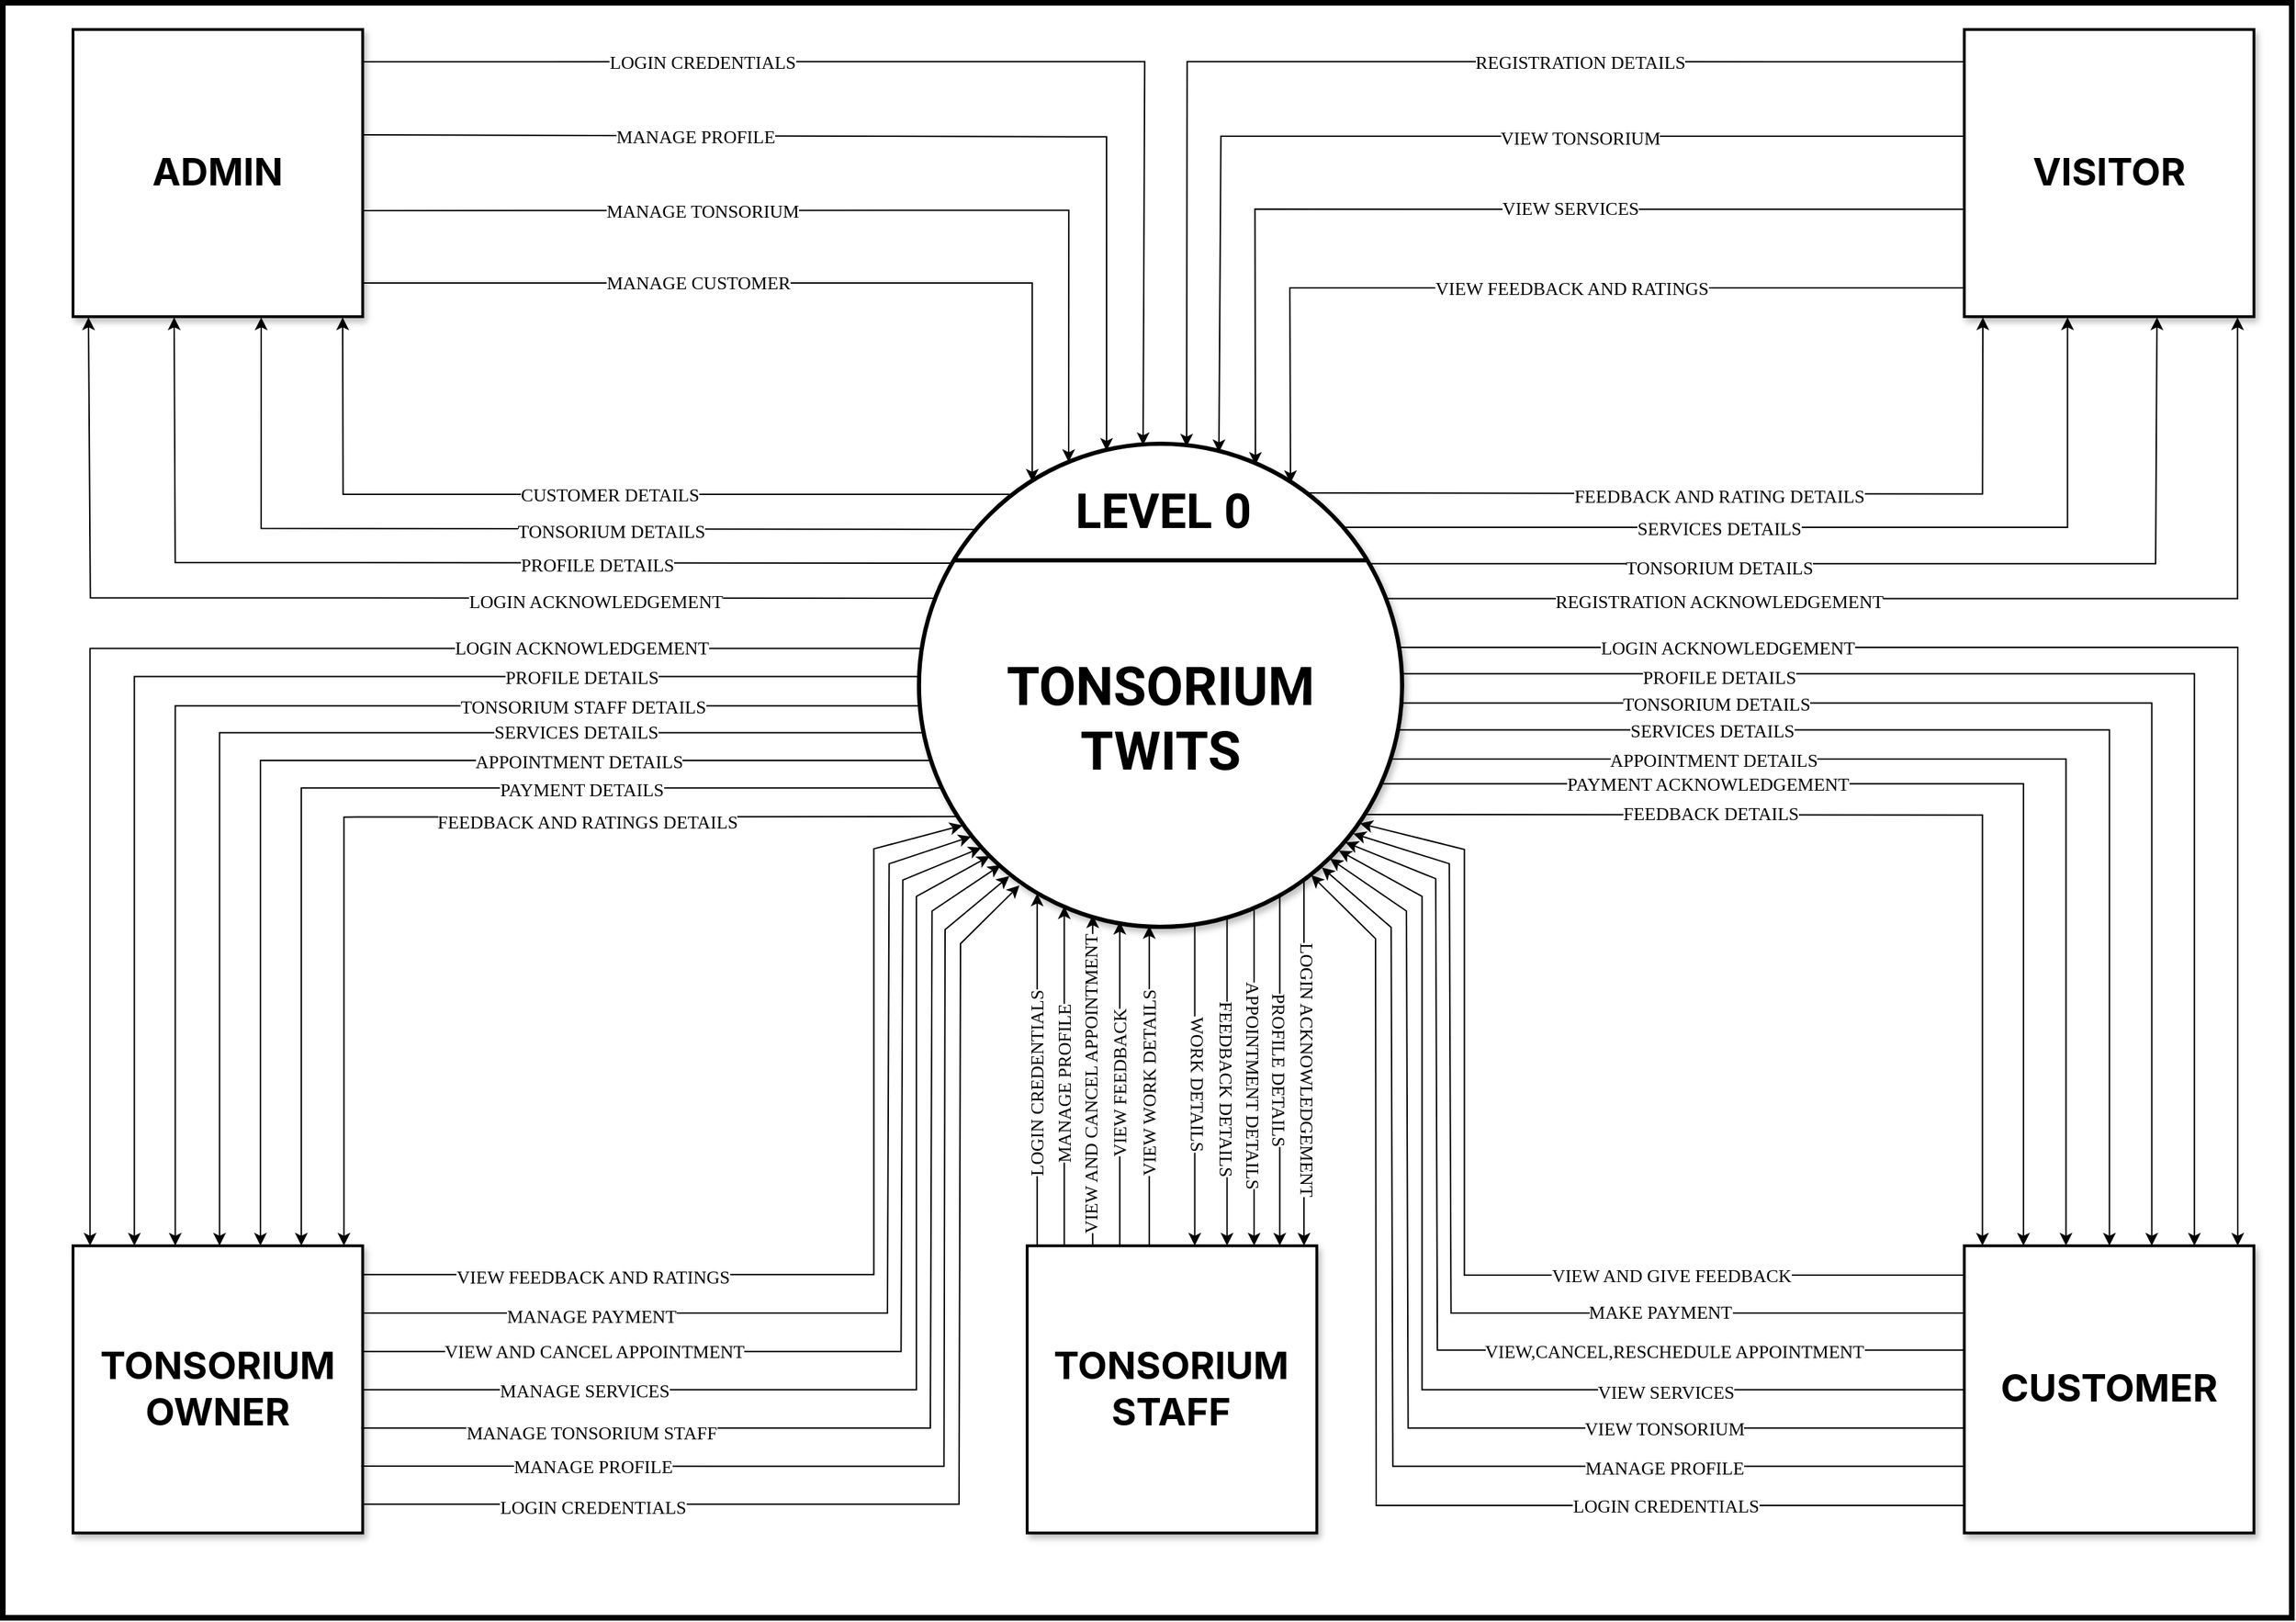 <mxfile version="21.6.8" type="device">
  <diagram name="Page-1" id="cw9fFKvnAfW_I-N1I-tk">
    <mxGraphModel dx="-881" dy="1182" grid="1" gridSize="10" guides="1" tooltips="1" connect="1" arrows="1" fold="1" page="1" pageScale="1" pageWidth="1654" pageHeight="1169" background="#FFFFFF" math="0" shadow="0">
      <root>
        <mxCell id="0" />
        <mxCell id="1" parent="0" />
        <mxCell id="0B3zLSmvpdkR-Nhf8iE4-92" value="" style="rounded=0;whiteSpace=wrap;html=1;strokeWidth=4;" parent="1" vertex="1">
          <mxGeometry x="3319" y="11" width="1630" height="1150" as="geometry" />
        </mxCell>
        <mxCell id="0B3zLSmvpdkR-Nhf8iE4-2" value="" style="endArrow=classic;html=1;rounded=0;fontSize=14;fontFamily=Signika Negative;fontSource=https%3A%2F%2Ffonts.googleapis.com%2Fcss%3Ffamily%3DSignika%2BNegative;" parent="1" edge="1">
          <mxGeometry x="-0.129" y="-2" width="50" height="50" relative="1" as="geometry">
            <mxPoint x="3558.261" y="210.445" as="sourcePoint" />
            <mxPoint x="4052.084" y="352" as="targetPoint" />
            <Array as="points">
              <mxPoint x="4052.084" y="210.445" />
            </Array>
            <mxPoint as="offset" />
          </mxGeometry>
        </mxCell>
        <mxCell id="8wd9IKHkQQwHc65l6duj-7" value="MANAGE CUSTOMER" style="edgeLabel;html=1;align=center;verticalAlign=middle;resizable=0;points=[];fontFamily=Signika Negative;fontSource=https%3A%2F%2Ffonts.googleapis.com%2Fcss%3Ffamily%3DSignika%2BNegative;fontSize=13;" parent="0B3zLSmvpdkR-Nhf8iE4-2" vertex="1" connectable="0">
          <mxGeometry x="-0.241" y="1" relative="1" as="geometry">
            <mxPoint x="14" as="offset" />
          </mxGeometry>
        </mxCell>
        <mxCell id="0B3zLSmvpdkR-Nhf8iE4-3" value="CUSTOMER" style="rounded=0;whiteSpace=wrap;html=1;fontSize=27;fontFamily=Inter;strokeWidth=2;shadow=1;fontStyle=1;fontSource=https%3A%2F%2Ffonts.googleapis.com%2Fcss%3Ffamily%3DInter;" parent="1" vertex="1">
          <mxGeometry x="4715.785" y="896.132" width="206.265" height="204.503" as="geometry" />
        </mxCell>
        <mxCell id="0B3zLSmvpdkR-Nhf8iE4-4" value="&lt;font style=&quot;font-size: 27px;&quot;&gt;VISITOR&lt;/font&gt;" style="rounded=0;whiteSpace=wrap;html=1;fontSize=27;fontFamily=Inter;strokeWidth=2;shadow=1;fontSource=https%3A%2F%2Ffonts.googleapis.com%2Fcss%3Ffamily%3DInter;fontStyle=1" parent="1" vertex="1">
          <mxGeometry x="4715.785" y="30.001" width="206.265" height="204.503" as="geometry" />
        </mxCell>
        <mxCell id="0B3zLSmvpdkR-Nhf8iE4-5" value="TONSORIUM OWNER" style="rounded=0;whiteSpace=wrap;html=1;fontSize=27;fontFamily=Inter;strokeWidth=2;shadow=1;fontSource=https%3A%2F%2Ffonts.googleapis.com%2Fcss%3Ffamily%3DInter;fontStyle=1" parent="1" vertex="1">
          <mxGeometry x="3368.996" y="896.132" width="206.265" height="204.503" as="geometry" />
        </mxCell>
        <mxCell id="0B3zLSmvpdkR-Nhf8iE4-6" value="" style="endArrow=classic;html=1;rounded=0;labelPosition=center;verticalLabelPosition=middle;align=center;verticalAlign=middle;spacingLeft=0;spacingRight=275;fontSize=14;horizontal=1;fontStyle=0;fontFamily=Signika Negative;fontSource=https%3A%2F%2Ffonts.googleapis.com%2Fcss%3Ffamily%3DSignika%2BNegative;" parent="1" edge="1">
          <mxGeometry x="-0.003" width="50" height="50" relative="1" as="geometry">
            <mxPoint x="3557" y="53" as="sourcePoint" />
            <mxPoint x="4131" y="326" as="targetPoint" />
            <Array as="points">
              <mxPoint x="4132.163" y="52.857" />
            </Array>
            <mxPoint as="offset" />
          </mxGeometry>
        </mxCell>
        <mxCell id="8wd9IKHkQQwHc65l6duj-2" value="LOGIN CREDENTIALS" style="edgeLabel;html=1;align=center;verticalAlign=middle;resizable=0;points=[];fontFamily=Signika Negative;fontSource=https%3A%2F%2Ffonts.googleapis.com%2Fcss%3Ffamily%3DSignika%2BNegative;fontSize=13;" parent="0B3zLSmvpdkR-Nhf8iE4-6" vertex="1" connectable="0">
          <mxGeometry x="-0.388" relative="1" as="geometry">
            <mxPoint as="offset" />
          </mxGeometry>
        </mxCell>
        <mxCell id="0B3zLSmvpdkR-Nhf8iE4-8" value="" style="endArrow=classic;html=1;rounded=0;spacingRight=250;fontFamily=Signika Negative;fontSource=https%3A%2F%2Ffonts.googleapis.com%2Fcss%3Ffamily%3DSignika%2BNegative;fontSize=14;" parent="1" edge="1">
          <mxGeometry x="0.093" width="50" height="50" relative="1" as="geometry">
            <mxPoint x="3558" y="105" as="sourcePoint" />
            <mxPoint x="4105" y="330" as="targetPoint" />
            <Array as="points">
              <mxPoint x="4104.977" y="106.426" />
            </Array>
            <mxPoint as="offset" />
          </mxGeometry>
        </mxCell>
        <mxCell id="8wd9IKHkQQwHc65l6duj-4" value="MANAGE PROFILE" style="edgeLabel;html=1;align=center;verticalAlign=middle;resizable=0;points=[];fontFamily=Signika Negative;fontSource=https%3A%2F%2Ffonts.googleapis.com%2Fcss%3Ffamily%3DSignika%2BNegative;fontSize=13;" parent="0B3zLSmvpdkR-Nhf8iE4-8" vertex="1" connectable="0">
          <mxGeometry x="-0.358" relative="1" as="geometry">
            <mxPoint x="6" as="offset" />
          </mxGeometry>
        </mxCell>
        <mxCell id="0B3zLSmvpdkR-Nhf8iE4-10" value="" style="endArrow=classic;html=1;rounded=0;fontSize=14;fontFamily=Signika Negative;fontSource=https%3A%2F%2Ffonts.googleapis.com%2Fcss%3Ffamily%3DSignika%2BNegative;" parent="1" edge="1">
          <mxGeometry x="-0.204" width="50" height="50" relative="1" as="geometry">
            <mxPoint x="3557" y="159" as="sourcePoint" />
            <mxPoint x="4078" y="338" as="targetPoint" />
            <Array as="points">
              <mxPoint x="4078.137" y="158.733" />
            </Array>
            <mxPoint as="offset" />
          </mxGeometry>
        </mxCell>
        <mxCell id="8wd9IKHkQQwHc65l6duj-5" value="MANAGE TONSORIUM" style="edgeLabel;html=1;align=center;verticalAlign=middle;resizable=0;points=[];fontFamily=Signika Negative;fontSource=https%3A%2F%2Ffonts.googleapis.com%2Fcss%3Ffamily%3DSignika%2BNegative;fontSize=13;" parent="0B3zLSmvpdkR-Nhf8iE4-10" vertex="1" connectable="0">
          <mxGeometry x="-0.279" relative="1" as="geometry">
            <mxPoint x="7" as="offset" />
          </mxGeometry>
        </mxCell>
        <mxCell id="0B3zLSmvpdkR-Nhf8iE4-11" value="" style="endArrow=classic;html=1;rounded=0;fontSize=14;fontFamily=Signika Negative;fontSource=https%3A%2F%2Ffonts.googleapis.com%2Fcss%3Ffamily%3DSignika%2BNegative;fontStyle=0" parent="1" edge="1">
          <mxGeometry x="-0.431" width="50" height="50" relative="1" as="geometry">
            <mxPoint x="4716" y="53" as="sourcePoint" />
            <mxPoint x="4162" y="327" as="targetPoint" />
            <Array as="points">
              <mxPoint x="4162.363" y="52.857" />
            </Array>
            <mxPoint as="offset" />
          </mxGeometry>
        </mxCell>
        <mxCell id="8wd9IKHkQQwHc65l6duj-12" value="REGISTRATION DETAILS" style="edgeLabel;html=1;align=center;verticalAlign=middle;resizable=0;points=[];fontFamily=Signika Negative;fontSource=https%3A%2F%2Ffonts.googleapis.com%2Fcss%3Ffamily%3DSignika%2BNegative;fontSize=13;" parent="0B3zLSmvpdkR-Nhf8iE4-11" vertex="1" connectable="0">
          <mxGeometry x="-0.329" relative="1" as="geometry">
            <mxPoint x="3" as="offset" />
          </mxGeometry>
        </mxCell>
        <mxCell id="0B3zLSmvpdkR-Nhf8iE4-13" value="" style="endArrow=classic;html=1;rounded=0;fontSize=14;fontFamily=Signika Negative;fontSource=https%3A%2F%2Ffonts.googleapis.com%2Fcss%3Ffamily%3DSignika%2BNegative;" parent="1" edge="1">
          <mxGeometry x="-0.362" width="50" height="50" relative="1" as="geometry">
            <mxPoint x="4716" y="106" as="sourcePoint" />
            <mxPoint x="4185" y="331" as="targetPoint" />
            <Array as="points">
              <mxPoint x="4186.416" y="105.99" />
            </Array>
            <mxPoint as="offset" />
          </mxGeometry>
        </mxCell>
        <mxCell id="8wd9IKHkQQwHc65l6duj-13" value="VIEW TONSORIUM" style="edgeLabel;html=1;align=center;verticalAlign=middle;resizable=0;points=[];fontFamily=Signika Negative;fontSource=https%3A%2F%2Ffonts.googleapis.com%2Fcss%3Ffamily%3DSignika%2BNegative;fontSize=13;" parent="0B3zLSmvpdkR-Nhf8iE4-13" vertex="1" connectable="0">
          <mxGeometry x="-0.272" y="1" relative="1" as="geometry">
            <mxPoint as="offset" />
          </mxGeometry>
        </mxCell>
        <mxCell id="0B3zLSmvpdkR-Nhf8iE4-14" value="" style="endArrow=classic;html=1;rounded=0;fontFamily=Signika Negative;fontSource=https%3A%2F%2Ffonts.googleapis.com%2Fcss%3Ffamily%3DSignika%2BNegative;fontSize=14;" parent="1" edge="1">
          <mxGeometry x="-0.33" width="50" height="50" relative="1" as="geometry">
            <mxPoint x="4716" y="158" as="sourcePoint" />
            <mxPoint x="4211" y="340" as="targetPoint" />
            <Array as="points">
              <mxPoint x="4210.683" y="157.921" />
            </Array>
            <mxPoint as="offset" />
          </mxGeometry>
        </mxCell>
        <mxCell id="8wd9IKHkQQwHc65l6duj-14" value="VIEW SERVICES" style="edgeLabel;html=1;align=center;verticalAlign=middle;resizable=0;points=[];fontFamily=Signika Negative;fontSource=https%3A%2F%2Ffonts.googleapis.com%2Fcss%3Ffamily%3DSignika%2BNegative;fontSize=13;" parent="0B3zLSmvpdkR-Nhf8iE4-14" vertex="1" connectable="0">
          <mxGeometry x="-0.173" y="-1" relative="1" as="geometry">
            <mxPoint x="3" as="offset" />
          </mxGeometry>
        </mxCell>
        <mxCell id="0B3zLSmvpdkR-Nhf8iE4-15" value="" style="endArrow=classic;html=1;rounded=0;fontSize=14;fontFamily=Signika Negative;fontSource=https%3A%2F%2Ffonts.googleapis.com%2Fcss%3Ffamily%3DSignika%2BNegative;" parent="1" edge="1">
          <mxGeometry x="-0.239" width="50" height="50" relative="1" as="geometry">
            <mxPoint x="4716" y="214" as="sourcePoint" />
            <mxPoint x="4236" y="353" as="targetPoint" />
            <Array as="points">
              <mxPoint x="4235.523" y="214.054" />
            </Array>
            <mxPoint as="offset" />
          </mxGeometry>
        </mxCell>
        <mxCell id="8wd9IKHkQQwHc65l6duj-15" value="VIEW FEEDBACK AND RATINGS" style="edgeLabel;html=1;align=center;verticalAlign=middle;resizable=0;points=[];fontFamily=Signika Negative;fontSource=https%3A%2F%2Ffonts.googleapis.com%2Fcss%3Ffamily%3DSignika%2BNegative;fontSize=13;" parent="0B3zLSmvpdkR-Nhf8iE4-15" vertex="1" connectable="0">
          <mxGeometry x="-0.089" relative="1" as="geometry">
            <mxPoint x="2" as="offset" />
          </mxGeometry>
        </mxCell>
        <mxCell id="0B3zLSmvpdkR-Nhf8iE4-17" value="" style="endArrow=classic;html=1;rounded=0;fontFamily=Signika Negative;fontSource=https%3A%2F%2Ffonts.googleapis.com%2Fcss%3Ffamily%3DSignika%2BNegative;fontSize=14;" parent="1" edge="1">
          <mxGeometry x="-0.448" width="50" height="50" relative="1" as="geometry">
            <mxPoint x="4303" y="435.299" as="sourcePoint" />
            <mxPoint x="4910.357" y="235" as="targetPoint" />
            <Array as="points">
              <mxPoint x="4910.357" y="435.299" />
            </Array>
            <mxPoint as="offset" />
          </mxGeometry>
        </mxCell>
        <mxCell id="8wd9IKHkQQwHc65l6duj-19" value="REGISTRATION ACKNOWLEDGEMENT" style="edgeLabel;html=1;align=center;verticalAlign=middle;resizable=0;points=[];fontFamily=Signika Negative;fontSource=https%3A%2F%2Ffonts.googleapis.com%2Fcss%3Ffamily%3DSignika%2BNegative;fontSize=13;" parent="0B3zLSmvpdkR-Nhf8iE4-17" vertex="1" connectable="0">
          <mxGeometry x="-0.617" y="-1" relative="1" as="geometry">
            <mxPoint x="83" as="offset" />
          </mxGeometry>
        </mxCell>
        <mxCell id="0B3zLSmvpdkR-Nhf8iE4-19" value="" style="endArrow=classic;html=1;rounded=0;fontFamily=Signika Negative;fontSource=https%3A%2F%2Ffonts.googleapis.com%2Fcss%3Ffamily%3DSignika%2BNegative;fontSize=14;" parent="1" edge="1">
          <mxGeometry x="-0.329" width="50" height="50" relative="1" as="geometry">
            <mxPoint x="4293" y="410.398" as="sourcePoint" />
            <mxPoint x="4853" y="235" as="targetPoint" />
            <Array as="points">
              <mxPoint x="4852.038" y="410.398" />
            </Array>
            <mxPoint as="offset" />
          </mxGeometry>
        </mxCell>
        <mxCell id="8wd9IKHkQQwHc65l6duj-18" value="TONSORIUM DETAILS" style="edgeLabel;html=1;align=center;verticalAlign=middle;resizable=0;points=[];fontFamily=Signika Negative;fontSource=https%3A%2F%2Ffonts.googleapis.com%2Fcss%3Ffamily%3DSignika%2BNegative;fontSize=13;" parent="0B3zLSmvpdkR-Nhf8iE4-19" vertex="1" connectable="0">
          <mxGeometry x="-0.589" y="-2" relative="1" as="geometry">
            <mxPoint x="97" as="offset" />
          </mxGeometry>
        </mxCell>
        <mxCell id="0B3zLSmvpdkR-Nhf8iE4-20" value="" style="endArrow=classic;html=1;rounded=0;fontFamily=Signika Negative;fontSource=https%3A%2F%2Ffonts.googleapis.com%2Fcss%3Ffamily%3DSignika%2BNegative;fontSize=14;" parent="1" edge="1">
          <mxGeometry x="-0.274" width="50" height="50" relative="1" as="geometry">
            <mxPoint x="4273" y="384.498" as="sourcePoint" />
            <mxPoint x="4789.291" y="235" as="targetPoint" />
            <Array as="points">
              <mxPoint x="4789.291" y="384.498" />
            </Array>
            <mxPoint as="offset" />
          </mxGeometry>
        </mxCell>
        <mxCell id="8wd9IKHkQQwHc65l6duj-17" value="SERVICES DETAILS" style="edgeLabel;html=1;align=center;verticalAlign=middle;resizable=0;points=[];fontFamily=Signika Negative;fontSource=https%3A%2F%2Ffonts.googleapis.com%2Fcss%3Ffamily%3DSignika%2BNegative;fontSize=13;" parent="0B3zLSmvpdkR-Nhf8iE4-20" vertex="1" connectable="0">
          <mxGeometry x="-0.475" relative="1" as="geometry">
            <mxPoint x="93" as="offset" />
          </mxGeometry>
        </mxCell>
        <mxCell id="0B3zLSmvpdkR-Nhf8iE4-21" value="" style="endArrow=classic;html=1;rounded=0;fontFamily=Signika Negative;fontSource=https%3A%2F%2Ffonts.googleapis.com%2Fcss%3Ffamily%3DSignika%2BNegative;fontSize=14;" parent="1" edge="1">
          <mxGeometry x="0.029" width="50" height="50" relative="1" as="geometry">
            <mxPoint x="4218" y="360" as="sourcePoint" />
            <mxPoint x="4729" y="235" as="targetPoint" />
            <Array as="points">
              <mxPoint x="4728.758" y="360.785" />
            </Array>
            <mxPoint as="offset" />
          </mxGeometry>
        </mxCell>
        <mxCell id="8wd9IKHkQQwHc65l6duj-16" value="FEEDBACK AND RATING DETAILS" style="edgeLabel;html=1;align=center;verticalAlign=middle;resizable=0;points=[];fontFamily=Signika Negative;fontSource=https%3A%2F%2Ffonts.googleapis.com%2Fcss%3Ffamily%3DSignika%2BNegative;fontSize=13;" parent="0B3zLSmvpdkR-Nhf8iE4-21" vertex="1" connectable="0">
          <mxGeometry x="-0.247" y="-1" relative="1" as="geometry">
            <mxPoint x="83" as="offset" />
          </mxGeometry>
        </mxCell>
        <mxCell id="0B3zLSmvpdkR-Nhf8iE4-25" value="" style="endArrow=classic;html=1;rounded=0;fontFamily=Signika Negative;fontSource=https%3A%2F%2Ffonts.googleapis.com%2Fcss%3Ffamily%3DSignika%2BNegative;fontSize=14;" parent="1" edge="1">
          <mxGeometry x="-0.255" width="50" height="50" relative="1" as="geometry">
            <mxPoint x="3996" y="410" as="sourcePoint" />
            <mxPoint x="3441" y="235" as="targetPoint" />
            <Array as="points">
              <mxPoint x="3441.782" y="409.572" />
            </Array>
            <mxPoint as="offset" />
          </mxGeometry>
        </mxCell>
        <mxCell id="8wd9IKHkQQwHc65l6duj-9" value="PROFILE DETAILS" style="edgeLabel;html=1;align=center;verticalAlign=middle;resizable=0;points=[];fontFamily=Signika Negative;fontSource=https%3A%2F%2Ffonts.googleapis.com%2Fcss%3Ffamily%3DSignika%2BNegative;fontSize=13;" parent="0B3zLSmvpdkR-Nhf8iE4-25" vertex="1" connectable="0">
          <mxGeometry x="-0.403" y="1" relative="1" as="geometry">
            <mxPoint x="-37" as="offset" />
          </mxGeometry>
        </mxCell>
        <mxCell id="0B3zLSmvpdkR-Nhf8iE4-27" value="&lt;div style=&quot;font-size: 14px;&quot;&gt;&lt;br&gt;&lt;/div&gt;" style="endArrow=classic;html=1;rounded=0;align=left;horizontal=1;fontSize=14;fontFamily=Signika Negative;fontSource=https%3A%2F%2Ffonts.googleapis.com%2Fcss%3Ffamily%3DSignika%2BNegative;" parent="1" edge="1">
          <mxGeometry x="-0.201" width="50" height="50" relative="1" as="geometry">
            <mxPoint x="3984" y="435" as="sourcePoint" />
            <mxPoint x="3380" y="235" as="targetPoint" />
            <Array as="points">
              <mxPoint x="3381.343" y="434.705" />
            </Array>
            <mxPoint as="offset" />
          </mxGeometry>
        </mxCell>
        <mxCell id="8wd9IKHkQQwHc65l6duj-10" value="LOGIN ACKNOWLEDGEMENT" style="edgeLabel;html=1;align=center;verticalAlign=middle;resizable=0;points=[];fontFamily=Signika Negative;fontSource=https%3A%2F%2Ffonts.googleapis.com%2Fcss%3Ffamily%3DSignika%2BNegative;fontSize=13;" parent="0B3zLSmvpdkR-Nhf8iE4-27" vertex="1" connectable="0">
          <mxGeometry x="-0.395" y="2" relative="1" as="geometry">
            <mxPoint x="-1" as="offset" />
          </mxGeometry>
        </mxCell>
        <mxCell id="0B3zLSmvpdkR-Nhf8iE4-28" value="" style="endArrow=classic;html=1;rounded=0;fontFamily=Signika Negative;fontSource=https%3A%2F%2Ffonts.googleapis.com%2Fcss%3Ffamily%3DSignika%2BNegative;fontSize=14;" parent="1" edge="1">
          <mxGeometry x="-0.521" width="50" height="50" relative="1" as="geometry">
            <mxPoint x="3975.658" y="470.764" as="sourcePoint" />
            <mxPoint x="3381.13" y="896" as="targetPoint" />
            <Array as="points">
              <mxPoint x="3381.13" y="470.764" />
            </Array>
            <mxPoint as="offset" />
          </mxGeometry>
        </mxCell>
        <mxCell id="8wd9IKHkQQwHc65l6duj-20" value="LOGIN ACKNOWLEDGEMENT" style="edgeLabel;html=1;align=center;verticalAlign=middle;resizable=0;points=[];fontFamily=Signika Negative;fontSource=https%3A%2F%2Ffonts.googleapis.com%2Fcss%3Ffamily%3DSignika%2BNegative;fontSize=13;" parent="0B3zLSmvpdkR-Nhf8iE4-28" vertex="1" connectable="0">
          <mxGeometry x="-0.431" y="-1" relative="1" as="geometry">
            <mxPoint x="45" as="offset" />
          </mxGeometry>
        </mxCell>
        <mxCell id="0B3zLSmvpdkR-Nhf8iE4-29" value="" style="endArrow=classic;html=1;rounded=0;fontFamily=Signika Negative;fontSource=https%3A%2F%2Ffonts.googleapis.com%2Fcss%3Ffamily%3DSignika%2BNegative;fontSize=14;" parent="1" edge="1">
          <mxGeometry x="-0.487" width="50" height="50" relative="1" as="geometry">
            <mxPoint x="3975.658" y="490.809" as="sourcePoint" />
            <mxPoint x="3412.676" y="896" as="targetPoint" />
            <Array as="points">
              <mxPoint x="3412.676" y="490.809" />
            </Array>
            <mxPoint as="offset" />
          </mxGeometry>
        </mxCell>
        <mxCell id="8wd9IKHkQQwHc65l6duj-21" value="PROFILE DETAILS" style="edgeLabel;html=1;align=center;verticalAlign=middle;resizable=0;points=[];fontFamily=Signika Negative;fontSource=https%3A%2F%2Ffonts.googleapis.com%2Fcss%3Ffamily%3DSignika%2BNegative;fontSize=13;" parent="0B3zLSmvpdkR-Nhf8iE4-29" vertex="1" connectable="0">
          <mxGeometry x="-0.382" relative="1" as="geometry">
            <mxPoint x="54" as="offset" />
          </mxGeometry>
        </mxCell>
        <mxCell id="0B3zLSmvpdkR-Nhf8iE4-30" value="" style="endArrow=classic;html=1;rounded=0;fontFamily=Signika Negative;fontSource=https%3A%2F%2Ffonts.googleapis.com%2Fcss%3Ffamily%3DSignika%2BNegative;fontSize=14;" parent="1" edge="1">
          <mxGeometry x="-0.421" width="50" height="50" relative="1" as="geometry">
            <mxPoint x="3984.151" y="530.694" as="sourcePoint" />
            <mxPoint x="3473.342" y="896" as="targetPoint" />
            <Array as="points">
              <mxPoint x="3473.342" y="530.694" />
            </Array>
            <mxPoint as="offset" />
          </mxGeometry>
        </mxCell>
        <mxCell id="8wd9IKHkQQwHc65l6duj-23" value="SERVICES DETAILS" style="edgeLabel;html=1;align=center;verticalAlign=middle;resizable=0;points=[];fontFamily=Signika Negative;fontSource=https%3A%2F%2Ffonts.googleapis.com%2Fcss%3Ffamily%3DSignika%2BNegative;fontSize=13;" parent="0B3zLSmvpdkR-Nhf8iE4-30" vertex="1" connectable="0">
          <mxGeometry x="-0.305" y="-1" relative="1" as="geometry">
            <mxPoint x="47" as="offset" />
          </mxGeometry>
        </mxCell>
        <mxCell id="0B3zLSmvpdkR-Nhf8iE4-31" value="" style="endArrow=classic;html=1;rounded=0;fontFamily=Signika Negative;fontSource=https%3A%2F%2Ffonts.googleapis.com%2Fcss%3Ffamily%3DSignika%2BNegative;fontSize=14;" parent="1" edge="1">
          <mxGeometry x="-0.373" width="50" height="50" relative="1" as="geometry">
            <mxPoint x="3990.218" y="550.536" as="sourcePoint" />
            <mxPoint x="3502.462" y="896" as="targetPoint" />
            <Array as="points">
              <mxPoint x="3502.462" y="550.536" />
            </Array>
            <mxPoint as="offset" />
          </mxGeometry>
        </mxCell>
        <mxCell id="8wd9IKHkQQwHc65l6duj-24" value="APPOINTMENT DETAILS" style="edgeLabel;html=1;align=center;verticalAlign=middle;resizable=0;points=[];fontFamily=Signika Negative;fontSource=https%3A%2F%2Ffonts.googleapis.com%2Fcss%3Ffamily%3DSignika%2BNegative;fontSize=13;" parent="0B3zLSmvpdkR-Nhf8iE4-31" vertex="1" connectable="0">
          <mxGeometry x="-0.242" y="2" relative="1" as="geometry">
            <mxPoint x="55" y="-2" as="offset" />
          </mxGeometry>
        </mxCell>
        <mxCell id="0B3zLSmvpdkR-Nhf8iE4-32" value="" style="endArrow=classic;html=1;rounded=0;fontFamily=Signika Negative;fontSource=https%3A%2F%2Ffonts.googleapis.com%2Fcss%3Ffamily%3DSignika%2BNegative;fontSize=14;" parent="1" edge="1">
          <mxGeometry x="-0.318" width="50" height="50" relative="1" as="geometry">
            <mxPoint x="3999.925" y="570.174" as="sourcePoint" />
            <mxPoint x="3531.582" y="896" as="targetPoint" />
            <Array as="points">
              <mxPoint x="3531.582" y="570.174" />
            </Array>
            <mxPoint as="offset" />
          </mxGeometry>
        </mxCell>
        <mxCell id="8wd9IKHkQQwHc65l6duj-25" value="PAYMENT DETAILS" style="edgeLabel;html=1;align=center;verticalAlign=middle;resizable=0;points=[];fontFamily=Signika Negative;fontSource=https%3A%2F%2Ffonts.googleapis.com%2Fcss%3Ffamily%3DSignika%2BNegative;fontSize=13;" parent="0B3zLSmvpdkR-Nhf8iE4-32" vertex="1" connectable="0">
          <mxGeometry x="-0.183" relative="1" as="geometry">
            <mxPoint x="55" y="1" as="offset" />
          </mxGeometry>
        </mxCell>
        <mxCell id="0B3zLSmvpdkR-Nhf8iE4-33" value="" style="endArrow=classic;html=1;rounded=0;fontFamily=Signika Negative;fontSource=https%3A%2F%2Ffonts.googleapis.com%2Fcss%3Ffamily%3DSignika%2BNegative;fontSize=14;spacingTop=3;exitX=0.094;exitY=0.792;exitDx=0;exitDy=0;exitPerimeter=0;" parent="1" edge="1">
          <mxGeometry x="-0.258" y="-2" width="50" height="50" relative="1" as="geometry">
            <mxPoint x="4009.631" y="590.428" as="sourcePoint" />
            <mxPoint x="3561.915" y="896" as="targetPoint" />
            <Array as="points">
              <mxPoint x="3561.915" y="590.813" />
            </Array>
            <mxPoint as="offset" />
          </mxGeometry>
        </mxCell>
        <mxCell id="8wd9IKHkQQwHc65l6duj-26" value="FEEDBACK AND RATINGS DETAILS" style="edgeLabel;html=1;align=center;verticalAlign=middle;resizable=0;points=[];fontFamily=Signika Negative;fontSource=https%3A%2F%2Ffonts.googleapis.com%2Fcss%3Ffamily%3DSignika%2BNegative;fontSize=13;" parent="0B3zLSmvpdkR-Nhf8iE4-33" vertex="1" connectable="0">
          <mxGeometry x="-0.129" y="3" relative="1" as="geometry">
            <mxPoint x="53" as="offset" />
          </mxGeometry>
        </mxCell>
        <mxCell id="0B3zLSmvpdkR-Nhf8iE4-38" value="TONSORIUM STAFF" style="rounded=0;whiteSpace=wrap;html=1;fontSize=27;fontFamily=Inter;strokeWidth=2;shadow=1;fontSource=https%3A%2F%2Ffonts.googleapis.com%2Fcss%3Ffamily%3DInter;fontStyle=1" parent="1" vertex="1">
          <mxGeometry x="4048.457" y="896.132" width="206.265" height="204.503" as="geometry" />
        </mxCell>
        <mxCell id="0B3zLSmvpdkR-Nhf8iE4-46" value="&lt;span style=&quot;font-size: 27px;&quot;&gt;ADMIN&lt;/span&gt;" style="rounded=0;whiteSpace=wrap;html=1;fontSize=27;fontFamily=Inter;strokeWidth=2;shadow=1;fontSource=https%3A%2F%2Ffonts.googleapis.com%2Fcss%3Ffamily%3DInter;fontStyle=1" parent="1" vertex="1">
          <mxGeometry x="3368.996" y="30.001" width="206.265" height="204.503" as="geometry" />
        </mxCell>
        <mxCell id="0B3zLSmvpdkR-Nhf8iE4-47" value="" style="endArrow=classic;html=1;rounded=0;horizontal=0;fontFamily=Signika Negative;fontSource=https%3A%2F%2Ffonts.googleapis.com%2Fcss%3Ffamily%3DSignika%2BNegative;fontSize=13;" parent="1" edge="1">
          <mxGeometry x="0.059" width="50" height="50" relative="1" as="geometry">
            <mxPoint x="4245.589" y="636.525" as="sourcePoint" />
            <mxPoint x="4245.589" y="896" as="targetPoint" />
            <mxPoint y="-1" as="offset" />
          </mxGeometry>
        </mxCell>
        <mxCell id="R_vpmJBqoYW_qHeiTRqR-16" value="LOGIN ACKNOWLEDGEMENT" style="edgeLabel;html=1;align=center;verticalAlign=middle;resizable=0;points=[];rotation=90;fontFamily=Signika Negative;fontSource=https%3A%2F%2Ffonts.googleapis.com%2Fcss%3Ffamily%3DSignika%2BNegative;fontSize=13;" parent="0B3zLSmvpdkR-Nhf8iE4-47" vertex="1" connectable="0">
          <mxGeometry x="0.218" y="3" relative="1" as="geometry">
            <mxPoint y="-24" as="offset" />
          </mxGeometry>
        </mxCell>
        <mxCell id="0B3zLSmvpdkR-Nhf8iE4-48" value="" style="endArrow=classic;html=1;rounded=0;horizontal=0;fontFamily=Signika Negative;fontSource=https%3A%2F%2Ffonts.googleapis.com%2Fcss%3Ffamily%3DSignika%2BNegative;fontSize=13;" parent="1" edge="1">
          <mxGeometry width="50" height="50" relative="1" as="geometry">
            <mxPoint x="4228.323" y="647.555" as="sourcePoint" />
            <mxPoint x="4228.323" y="896" as="targetPoint" />
          </mxGeometry>
        </mxCell>
        <mxCell id="R_vpmJBqoYW_qHeiTRqR-17" value="PROFILE DETAILS" style="edgeLabel;html=1;align=center;verticalAlign=middle;resizable=0;points=[];rotation=90;fontFamily=Signika Negative;fontSource=https%3A%2F%2Ffonts.googleapis.com%2Fcss%3Ffamily%3DSignika%2BNegative;fontSize=13;" parent="0B3zLSmvpdkR-Nhf8iE4-48" vertex="1" connectable="0">
          <mxGeometry x="0.095" relative="1" as="geometry">
            <mxPoint y="-13" as="offset" />
          </mxGeometry>
        </mxCell>
        <mxCell id="0B3zLSmvpdkR-Nhf8iE4-50" value="" style="endArrow=classic;html=1;rounded=0;horizontal=0;fontFamily=Signika Negative;fontSource=https%3A%2F%2Ffonts.googleapis.com%2Fcss%3Ffamily%3DSignika%2BNegative;fontSize=13;" parent="1" edge="1">
          <mxGeometry x="0.005" width="50" height="50" relative="1" as="geometry">
            <mxPoint x="4210.056" y="654.773" as="sourcePoint" />
            <mxPoint x="4210.056" y="896" as="targetPoint" />
            <mxPoint as="offset" />
          </mxGeometry>
        </mxCell>
        <mxCell id="8wd9IKHkQQwHc65l6duj-41" value="APPOINTMENT DETAILS" style="edgeLabel;html=1;align=center;verticalAlign=middle;resizable=0;points=[];rotation=90;fontFamily=Signika Negative;fontSource=https%3A%2F%2Ffonts.googleapis.com%2Fcss%3Ffamily%3DSignika%2BNegative;fontSize=13;" parent="0B3zLSmvpdkR-Nhf8iE4-50" vertex="1" connectable="0">
          <mxGeometry x="0.188" y="-1" relative="1" as="geometry">
            <mxPoint x="1" y="-17" as="offset" />
          </mxGeometry>
        </mxCell>
        <mxCell id="0B3zLSmvpdkR-Nhf8iE4-51" value="" style="endArrow=classic;html=1;rounded=0;horizontal=0;fontFamily=Signika Negative;fontSource=https%3A%2F%2Ffonts.googleapis.com%2Fcss%3Ffamily%3DSignika%2BNegative;fontSize=13;" parent="1" edge="1">
          <mxGeometry width="50" height="50" relative="1" as="geometry">
            <mxPoint x="4095.124" y="896" as="sourcePoint" />
            <mxPoint x="4095.124" y="660.773" as="targetPoint" />
          </mxGeometry>
        </mxCell>
        <mxCell id="8wd9IKHkQQwHc65l6duj-36" value="VIEW AND CANCEL APPOINTMENT" style="edgeLabel;html=1;align=center;verticalAlign=middle;resizable=0;points=[];rotation=270;fontFamily=Signika Negative;fontSource=https%3A%2F%2Ffonts.googleapis.com%2Fcss%3Ffamily%3DSignika%2BNegative;fontSize=13;" parent="0B3zLSmvpdkR-Nhf8iE4-51" vertex="1" connectable="0">
          <mxGeometry x="-0.109" y="2" relative="1" as="geometry">
            <mxPoint y="-10" as="offset" />
          </mxGeometry>
        </mxCell>
        <mxCell id="0B3zLSmvpdkR-Nhf8iE4-52" value="" style="endArrow=classic;html=1;rounded=0;horizontal=0;fontFamily=Signika Negative;fontSource=https%3A%2F%2Ffonts.googleapis.com%2Fcss%3Ffamily%3DSignika%2BNegative;fontSize=13;" parent="1" edge="1">
          <mxGeometry x="-0.056" width="50" height="50" relative="1" as="geometry">
            <mxPoint x="4074.857" y="896" as="sourcePoint" />
            <mxPoint x="4074.857" y="654.352" as="targetPoint" />
            <mxPoint y="-1" as="offset" />
          </mxGeometry>
        </mxCell>
        <mxCell id="8wd9IKHkQQwHc65l6duj-35" value="MANAGE PROFILE" style="edgeLabel;html=1;align=center;verticalAlign=middle;resizable=0;points=[];rotation=270;fontFamily=Signika Negative;fontSource=https%3A%2F%2Ffonts.googleapis.com%2Fcss%3Ffamily%3DSignika%2BNegative;fontSize=13;" parent="0B3zLSmvpdkR-Nhf8iE4-52" vertex="1" connectable="0">
          <mxGeometry x="-0.149" y="1" relative="1" as="geometry">
            <mxPoint y="-12" as="offset" />
          </mxGeometry>
        </mxCell>
        <mxCell id="0B3zLSmvpdkR-Nhf8iE4-53" value="" style="endArrow=classic;html=1;rounded=0;horizontal=0;fontFamily=Signika Negative;fontSource=https%3A%2F%2Ffonts.googleapis.com%2Fcss%3Ffamily%3DSignika%2BNegative;fontSize=13;" parent="1" edge="1">
          <mxGeometry width="50" height="50" relative="1" as="geometry">
            <mxPoint x="4055.591" y="896" as="sourcePoint" />
            <mxPoint x="4055.591" y="645.322" as="targetPoint" />
          </mxGeometry>
        </mxCell>
        <mxCell id="8wd9IKHkQQwHc65l6duj-34" value="LOGIN CREDENTIALS" style="edgeLabel;html=1;align=center;verticalAlign=middle;resizable=0;points=[];rotation=270;fontFamily=Signika Negative;fontSource=https%3A%2F%2Ffonts.googleapis.com%2Fcss%3Ffamily%3DSignika%2BNegative;fontSize=13;" parent="0B3zLSmvpdkR-Nhf8iE4-53" vertex="1" connectable="0">
          <mxGeometry x="-0.052" y="1" relative="1" as="geometry">
            <mxPoint y="4" as="offset" />
          </mxGeometry>
        </mxCell>
        <mxCell id="0B3zLSmvpdkR-Nhf8iE4-54" value="" style="endArrow=classic;html=1;rounded=0;horizontal=0;fontFamily=Signika Negative;fontSource=https%3A%2F%2Ffonts.googleapis.com%2Fcss%3Ffamily%3DSignika%2BNegative;fontSize=13;" parent="1" edge="1">
          <mxGeometry width="50" height="50" relative="1" as="geometry">
            <mxPoint x="4114.39" y="896" as="sourcePoint" />
            <mxPoint x="4114.39" y="665.382" as="targetPoint" />
          </mxGeometry>
        </mxCell>
        <mxCell id="8wd9IKHkQQwHc65l6duj-37" value="VIEW FEEDBACK" style="edgeLabel;html=1;align=center;verticalAlign=middle;resizable=0;points=[];rotation=270;fontFamily=Signika Negative;fontSource=https%3A%2F%2Ffonts.googleapis.com%2Fcss%3Ffamily%3DSignika%2BNegative;fontSize=13;" parent="0B3zLSmvpdkR-Nhf8iE4-54" vertex="1" connectable="0">
          <mxGeometry x="-0.369" y="1" relative="1" as="geometry">
            <mxPoint y="-42" as="offset" />
          </mxGeometry>
        </mxCell>
        <mxCell id="0B3zLSmvpdkR-Nhf8iE4-55" value="" style="endArrow=classic;html=1;rounded=0;fontSize=14;fontFamily=Signika Negative;fontSource=https%3A%2F%2Ffonts.googleapis.com%2Fcss%3Ffamily%3DSignika%2BNegative;startSize=6;entryX=0.09;entryY=0.79;entryDx=0;entryDy=0;entryPerimeter=0;" parent="1" target="0B3zLSmvpdkR-Nhf8iE4-40" edge="1">
          <mxGeometry x="-0.511" width="50" height="50" relative="1" as="geometry">
            <mxPoint x="3575.261" y="916.597" as="sourcePoint" />
            <mxPoint x="3991" y="595" as="targetPoint" />
            <Array as="points">
              <mxPoint x="3939.258" y="916.597" />
              <mxPoint x="3939.258" y="613.451" />
            </Array>
            <mxPoint as="offset" />
          </mxGeometry>
        </mxCell>
        <mxCell id="8wd9IKHkQQwHc65l6duj-27" value="VIEW FEEDBACK AND RATINGS" style="edgeLabel;html=1;align=center;verticalAlign=middle;resizable=0;points=[];fontFamily=Signika Negative;fontSource=https%3A%2F%2Ffonts.googleapis.com%2Fcss%3Ffamily%3DSignika%2BNegative;fontSize=13;" parent="0B3zLSmvpdkR-Nhf8iE4-55" vertex="1" connectable="0">
          <mxGeometry x="-0.581" y="-1" relative="1" as="geometry">
            <mxPoint x="10" as="offset" />
          </mxGeometry>
        </mxCell>
        <mxCell id="0B3zLSmvpdkR-Nhf8iE4-56" value="" style="endArrow=classic;html=1;rounded=0;fontSize=14;fontFamily=Signika Negative;fontSource=https%3A%2F%2Ffonts.googleapis.com%2Fcss%3Ffamily%3DSignika%2BNegative;startSize=6;entryX=0.108;entryY=0.813;entryDx=0;entryDy=0;entryPerimeter=0;" parent="1" target="0B3zLSmvpdkR-Nhf8iE4-40" edge="1">
          <mxGeometry x="-0.523" width="50" height="50" relative="1" as="geometry">
            <mxPoint x="3575.261" y="944.062" as="sourcePoint" />
            <mxPoint x="3991" y="606" as="targetPoint" />
            <Array as="points">
              <mxPoint x="3948.965" y="944.062" />
              <mxPoint x="3950.178" y="624.075" />
            </Array>
            <mxPoint as="offset" />
          </mxGeometry>
        </mxCell>
        <mxCell id="8wd9IKHkQQwHc65l6duj-28" value="MANAGE PAYMENT" style="edgeLabel;html=1;align=center;verticalAlign=middle;resizable=0;points=[];fontFamily=Signika Negative;fontSource=https%3A%2F%2Ffonts.googleapis.com%2Fcss%3Ffamily%3DSignika%2BNegative;fontSize=13;" parent="0B3zLSmvpdkR-Nhf8iE4-56" vertex="1" connectable="0">
          <mxGeometry x="-0.599" y="-2" relative="1" as="geometry">
            <mxPoint x="11" as="offset" />
          </mxGeometry>
        </mxCell>
        <mxCell id="0B3zLSmvpdkR-Nhf8iE4-57" value="" style="endArrow=classic;html=1;rounded=0;fontSize=14;fontFamily=Signika Negative;fontSource=https%3A%2F%2Ffonts.googleapis.com%2Fcss%3Ffamily%3DSignika%2BNegative;startSize=6;entryX=0.129;entryY=0.836;entryDx=0;entryDy=0;entryPerimeter=0;" parent="1" target="0B3zLSmvpdkR-Nhf8iE4-40" edge="1">
          <mxGeometry x="-0.538" width="50" height="50" relative="1" as="geometry">
            <mxPoint x="3575.261" y="971.325" as="sourcePoint" />
            <mxPoint x="4011" y="611" as="targetPoint" />
            <Array as="points">
              <mxPoint x="3958.672" y="971.325" />
              <mxPoint x="3959.885" y="635.699" />
            </Array>
            <mxPoint as="offset" />
          </mxGeometry>
        </mxCell>
        <mxCell id="8wd9IKHkQQwHc65l6duj-29" value="VIEW AND CANCEL APPOINTMENT" style="edgeLabel;html=1;align=center;verticalAlign=middle;resizable=0;points=[];fontFamily=Signika Negative;fontSource=https%3A%2F%2Ffonts.googleapis.com%2Fcss%3Ffamily%3DSignika%2BNegative;fontSize=13;" parent="0B3zLSmvpdkR-Nhf8iE4-57" vertex="1" connectable="0">
          <mxGeometry x="-0.589" y="1" relative="1" as="geometry">
            <mxPoint x="4" as="offset" />
          </mxGeometry>
        </mxCell>
        <mxCell id="0B3zLSmvpdkR-Nhf8iE4-58" value="" style="endArrow=classic;html=1;rounded=0;fontSize=14;fontFamily=Signika Negative;fontSource=https%3A%2F%2Ffonts.googleapis.com%2Fcss%3Ffamily%3DSignika%2BNegative;startSize=6;entryX=0;entryY=1;entryDx=0;entryDy=0;" parent="1" target="0B3zLSmvpdkR-Nhf8iE4-40" edge="1">
          <mxGeometry x="-0.545" width="50" height="50" relative="1" as="geometry">
            <mxPoint x="3575.261" y="998.587" as="sourcePoint" />
            <mxPoint x="4011" y="621" as="targetPoint" />
            <Array as="points">
              <mxPoint x="3969.591" y="998.587" />
              <mxPoint x="3969.591" y="647.322" />
            </Array>
            <mxPoint as="offset" />
          </mxGeometry>
        </mxCell>
        <mxCell id="8wd9IKHkQQwHc65l6duj-30" value="MANAGE SERVICES" style="edgeLabel;html=1;align=center;verticalAlign=middle;resizable=0;points=[];fontFamily=Signika Negative;fontSource=https%3A%2F%2Ffonts.googleapis.com%2Fcss%3Ffamily%3DSignika%2BNegative;fontSize=13;" parent="0B3zLSmvpdkR-Nhf8iE4-58" vertex="1" connectable="0">
          <mxGeometry x="-0.609" relative="1" as="geometry">
            <mxPoint as="offset" />
          </mxGeometry>
        </mxCell>
        <mxCell id="0B3zLSmvpdkR-Nhf8iE4-59" value="" style="endArrow=classic;html=1;rounded=0;fontSize=14;fontFamily=Signika Negative;fontSource=https%3A%2F%2Ffonts.googleapis.com%2Fcss%3Ffamily%3DSignika%2BNegative;startSize=6;entryX=0.187;entryY=0.895;entryDx=0;entryDy=0;entryPerimeter=0;" parent="1" target="0B3zLSmvpdkR-Nhf8iE4-40" edge="1">
          <mxGeometry x="-0.569" width="50" height="50" relative="1" as="geometry">
            <mxPoint x="3574.261" y="1053" as="sourcePoint" />
            <mxPoint x="4031" y="631" as="targetPoint" />
            <Array as="points">
              <mxPoint x="3989.218" y="1053.111" />
              <mxPoint x="3990" y="671" />
            </Array>
            <mxPoint as="offset" />
          </mxGeometry>
        </mxCell>
        <mxCell id="8wd9IKHkQQwHc65l6duj-32" value="MANAGE PROFILE" style="edgeLabel;html=1;align=center;verticalAlign=middle;resizable=0;points=[];fontFamily=Signika Negative;fontSource=https%3A%2F%2Ffonts.googleapis.com%2Fcss%3Ffamily%3DSignika%2BNegative;fontSize=13;" parent="0B3zLSmvpdkR-Nhf8iE4-59" vertex="1" connectable="0">
          <mxGeometry x="-0.616" relative="1" as="geometry">
            <mxPoint as="offset" />
          </mxGeometry>
        </mxCell>
        <mxCell id="0B3zLSmvpdkR-Nhf8iE4-60" value="" style="endArrow=classic;html=1;rounded=0;fontSize=14;fontFamily=Signika Negative;fontSource=https%3A%2F%2Ffonts.googleapis.com%2Fcss%3Ffamily%3DSignika%2BNegative;startSize=6;entryX=0.208;entryY=0.914;entryDx=0;entryDy=0;entryPerimeter=0;" parent="1" target="0B3zLSmvpdkR-Nhf8iE4-40" edge="1">
          <mxGeometry x="-0.583" width="50" height="50" relative="1" as="geometry">
            <mxPoint x="3575.261" y="1080.17" as="sourcePoint" />
            <mxPoint x="4041" y="641" as="targetPoint" />
            <Array as="points">
              <mxPoint x="3999.925" y="1080.17" />
              <mxPoint x="4001" y="681" />
            </Array>
            <mxPoint as="offset" />
          </mxGeometry>
        </mxCell>
        <mxCell id="8wd9IKHkQQwHc65l6duj-33" value="LOGIN CREDENTIALS" style="edgeLabel;html=1;align=center;verticalAlign=middle;resizable=0;points=[];fontFamily=Signika Negative;fontSource=https%3A%2F%2Ffonts.googleapis.com%2Fcss%3Ffamily%3DSignika%2BNegative;fontSize=13;" parent="0B3zLSmvpdkR-Nhf8iE4-60" vertex="1" connectable="0">
          <mxGeometry x="-0.614" y="-2" relative="1" as="geometry">
            <mxPoint x="-7" as="offset" />
          </mxGeometry>
        </mxCell>
        <mxCell id="0B3zLSmvpdkR-Nhf8iE4-66" value="" style="endArrow=classic;html=1;rounded=0;fontSize=14;fontFamily=Signika Negative;fontSource=https%3A%2F%2Ffonts.googleapis.com%2Fcss%3Ffamily%3DSignika%2BNegative;" parent="1" edge="1">
          <mxGeometry x="-0.124" width="50" height="50" relative="1" as="geometry">
            <mxPoint x="4013" y="386" as="sourcePoint" />
            <mxPoint x="3503" y="235" as="targetPoint" />
            <Array as="points">
              <mxPoint x="3502.955" y="385.28" />
            </Array>
            <mxPoint as="offset" />
          </mxGeometry>
        </mxCell>
        <mxCell id="8wd9IKHkQQwHc65l6duj-8" value="TONSORIUM DETAILS" style="edgeLabel;html=1;align=center;verticalAlign=middle;resizable=0;points=[];fontFamily=Signika Negative;fontSource=https%3A%2F%2Ffonts.googleapis.com%2Fcss%3Ffamily%3DSignika%2BNegative;fontSize=13;" parent="0B3zLSmvpdkR-Nhf8iE4-66" vertex="1" connectable="0">
          <mxGeometry x="-0.347" y="1" relative="1" as="geometry">
            <mxPoint x="-46" as="offset" />
          </mxGeometry>
        </mxCell>
        <mxCell id="0B3zLSmvpdkR-Nhf8iE4-67" value="" style="endArrow=classic;html=1;rounded=0;fontSize=14;fontFamily=Signika Negative;fontSource=https%3A%2F%2Ffonts.googleapis.com%2Fcss%3Ffamily%3DSignika%2BNegative;startSize=6;entryX=0.169;entryY=0.872;entryDx=0;entryDy=0;entryPerimeter=0;" parent="1" target="0B3zLSmvpdkR-Nhf8iE4-40" edge="1">
          <mxGeometry x="-0.545" width="50" height="50" relative="1" as="geometry">
            <mxPoint x="3574.261" y="1025.849" as="sourcePoint" />
            <mxPoint x="4021" y="631" as="targetPoint" />
            <Array as="points">
              <mxPoint x="3979.511" y="1025.849" />
              <mxPoint x="3980.725" y="657.743" />
            </Array>
            <mxPoint as="offset" />
          </mxGeometry>
        </mxCell>
        <mxCell id="8wd9IKHkQQwHc65l6duj-31" value="MANAGE TONSORIUM STAFF" style="edgeLabel;html=1;align=center;verticalAlign=middle;resizable=0;points=[];fontFamily=Signika Negative;fontSource=https%3A%2F%2Ffonts.googleapis.com%2Fcss%3Ffamily%3DSignika%2BNegative;fontSize=13;" parent="0B3zLSmvpdkR-Nhf8iE4-67" vertex="1" connectable="0">
          <mxGeometry x="-0.629" y="-3" relative="1" as="geometry">
            <mxPoint x="9" as="offset" />
          </mxGeometry>
        </mxCell>
        <mxCell id="0B3zLSmvpdkR-Nhf8iE4-68" value="" style="endArrow=classic;html=1;rounded=0;fontFamily=Signika Negative;fontSource=https%3A%2F%2Ffonts.googleapis.com%2Fcss%3Ffamily%3DSignika%2BNegative;fontSize=14;" parent="1" edge="1">
          <mxGeometry x="-0.473" width="50" height="50" relative="1" as="geometry">
            <mxPoint x="3979.298" y="511.65" as="sourcePoint" />
            <mxPoint x="3441.796" y="896" as="targetPoint" />
            <Array as="points">
              <mxPoint x="3441.796" y="511.65" />
            </Array>
            <mxPoint as="offset" />
          </mxGeometry>
        </mxCell>
        <mxCell id="8wd9IKHkQQwHc65l6duj-22" value="TONSORIUM STAFF DETAILS" style="edgeLabel;html=1;align=center;verticalAlign=middle;resizable=0;points=[];fontFamily=Signika Negative;fontSource=https%3A%2F%2Ffonts.googleapis.com%2Fcss%3Ffamily%3DSignika%2BNegative;fontSize=13;" parent="0B3zLSmvpdkR-Nhf8iE4-68" vertex="1" connectable="0">
          <mxGeometry x="-0.33" relative="1" as="geometry">
            <mxPoint x="61" as="offset" />
          </mxGeometry>
        </mxCell>
        <mxCell id="0B3zLSmvpdkR-Nhf8iE4-70" value="" style="endArrow=classic;html=1;rounded=0;fontFamily=Signika Negative;fontSource=https%3A%2F%2Ffonts.googleapis.com%2Fcss%3Ffamily%3DSignika%2BNegative;fontSize=14;" parent="1" edge="1">
          <mxGeometry x="-0.521" width="50" height="50" relative="1" as="geometry">
            <mxPoint x="4313" y="469.964" as="sourcePoint" />
            <mxPoint x="4910.528" y="896" as="targetPoint" />
            <Array as="points">
              <mxPoint x="4910.528" y="469.964" />
            </Array>
            <mxPoint as="offset" />
          </mxGeometry>
        </mxCell>
        <mxCell id="R_vpmJBqoYW_qHeiTRqR-15" value="LOGIN ACKNOWLEDGEMENT" style="edgeLabel;html=1;align=center;verticalAlign=middle;resizable=0;points=[];fontFamily=Signika Negative;fontSource=https%3A%2F%2Ffonts.googleapis.com%2Fcss%3Ffamily%3DSignika%2BNegative;fontSize=13;" parent="0B3zLSmvpdkR-Nhf8iE4-70" vertex="1" connectable="0">
          <mxGeometry x="-0.544" relative="1" as="geometry">
            <mxPoint as="offset" />
          </mxGeometry>
        </mxCell>
        <mxCell id="0B3zLSmvpdkR-Nhf8iE4-71" value="" style="endArrow=classic;html=1;rounded=0;fontFamily=Signika Negative;fontSource=https%3A%2F%2Ffonts.googleapis.com%2Fcss%3Ffamily%3DSignika%2BNegative;fontSize=14;" parent="1" edge="1">
          <mxGeometry x="-0.487" width="50" height="50" relative="1" as="geometry">
            <mxPoint x="4315" y="488.809" as="sourcePoint" />
            <mxPoint x="4879.658" y="896" as="targetPoint" />
            <Array as="points">
              <mxPoint x="4879.658" y="488.809" />
            </Array>
            <mxPoint as="offset" />
          </mxGeometry>
        </mxCell>
        <mxCell id="R_vpmJBqoYW_qHeiTRqR-14" value="PROFILE DETAILS" style="edgeLabel;html=1;align=center;verticalAlign=middle;resizable=0;points=[];fontFamily=Signika Negative;fontSource=https%3A%2F%2Ffonts.googleapis.com%2Fcss%3Ffamily%3DSignika%2BNegative;fontSize=13;" parent="0B3zLSmvpdkR-Nhf8iE4-71" vertex="1" connectable="0">
          <mxGeometry x="-0.543" y="2" relative="1" as="geometry">
            <mxPoint x="4" y="4" as="offset" />
          </mxGeometry>
        </mxCell>
        <mxCell id="0B3zLSmvpdkR-Nhf8iE4-72" value="" style="endArrow=classic;html=1;rounded=0;fontFamily=Signika Negative;fontSource=https%3A%2F%2Ffonts.googleapis.com%2Fcss%3Ffamily%3DSignika%2BNegative;fontSize=14;" parent="1" edge="1">
          <mxGeometry x="-0.421" width="50" height="50" relative="1" as="geometry">
            <mxPoint x="4308.342" y="528.694" as="sourcePoint" />
            <mxPoint x="4819.151" y="896" as="targetPoint" />
            <Array as="points">
              <mxPoint x="4819.151" y="528.694" />
            </Array>
            <mxPoint as="offset" />
          </mxGeometry>
        </mxCell>
        <mxCell id="R_vpmJBqoYW_qHeiTRqR-12" value="SERVICES DETAILS" style="edgeLabel;html=1;align=center;verticalAlign=middle;resizable=0;points=[];fontFamily=Signika Negative;fontSource=https%3A%2F%2Ffonts.googleapis.com%2Fcss%3Ffamily%3DSignika%2BNegative;fontSize=13;" parent="0B3zLSmvpdkR-Nhf8iE4-72" vertex="1" connectable="0">
          <mxGeometry x="-0.492" relative="1" as="geometry">
            <mxPoint x="4" as="offset" />
          </mxGeometry>
        </mxCell>
        <mxCell id="0B3zLSmvpdkR-Nhf8iE4-73" value="" style="endArrow=classic;html=1;rounded=0;fontFamily=Signika Negative;fontSource=https%3A%2F%2Ffonts.googleapis.com%2Fcss%3Ffamily%3DSignika%2BNegative;fontSize=14;" parent="1" edge="1">
          <mxGeometry x="-0.373" width="50" height="50" relative="1" as="geometry">
            <mxPoint x="4300.462" y="549.536" as="sourcePoint" />
            <mxPoint x="4788.218" y="896" as="targetPoint" />
            <Array as="points">
              <mxPoint x="4788.218" y="549.536" />
            </Array>
            <mxPoint as="offset" />
          </mxGeometry>
        </mxCell>
        <mxCell id="R_vpmJBqoYW_qHeiTRqR-11" value="APPOINTMENT DETAILS" style="edgeLabel;html=1;align=center;verticalAlign=middle;resizable=0;points=[];fontFamily=Signika Negative;fontSource=https%3A%2F%2Ffonts.googleapis.com%2Fcss%3Ffamily%3DSignika%2BNegative;fontSize=13;" parent="0B3zLSmvpdkR-Nhf8iE4-73" vertex="1" connectable="0">
          <mxGeometry x="-0.435" relative="1" as="geometry">
            <mxPoint x="1" as="offset" />
          </mxGeometry>
        </mxCell>
        <mxCell id="0B3zLSmvpdkR-Nhf8iE4-74" value="" style="endArrow=classic;html=1;rounded=0;fontFamily=Signika Negative;fontSource=https%3A%2F%2Ffonts.googleapis.com%2Fcss%3Ffamily%3DSignika%2BNegative;fontSize=14;" parent="1" edge="1">
          <mxGeometry x="-0.318" width="50" height="50" relative="1" as="geometry">
            <mxPoint x="4289.582" y="567.174" as="sourcePoint" />
            <mxPoint x="4757.925" y="896" as="targetPoint" />
            <Array as="points">
              <mxPoint x="4757.925" y="567.174" />
            </Array>
            <mxPoint as="offset" />
          </mxGeometry>
        </mxCell>
        <mxCell id="R_vpmJBqoYW_qHeiTRqR-10" value="PAYMENT ACKNOWLEDGEMENT" style="edgeLabel;html=1;align=center;verticalAlign=middle;resizable=0;points=[];fontFamily=Signika Negative;fontSource=https%3A%2F%2Ffonts.googleapis.com%2Fcss%3Ffamily%3DSignika%2BNegative;fontSize=13;" parent="0B3zLSmvpdkR-Nhf8iE4-74" vertex="1" connectable="0">
          <mxGeometry x="-0.401" relative="1" as="geometry">
            <mxPoint x="4" as="offset" />
          </mxGeometry>
        </mxCell>
        <mxCell id="0B3zLSmvpdkR-Nhf8iE4-75" value="" style="endArrow=classic;html=1;rounded=0;fontFamily=Signika Negative;fontSource=https%3A%2F%2Ffonts.googleapis.com%2Fcss%3Ffamily%3DSignika%2BNegative;fontSize=14;spacingTop=3;exitX=0.094;exitY=0.792;exitDx=0;exitDy=0;exitPerimeter=0;" parent="1" edge="1">
          <mxGeometry x="-0.258" y="-2" width="50" height="50" relative="1" as="geometry">
            <mxPoint x="4281.005" y="588.998" as="sourcePoint" />
            <mxPoint x="4728.721" y="896" as="targetPoint" />
            <Array as="points">
              <mxPoint x="4728.721" y="589.383" />
            </Array>
            <mxPoint as="offset" />
          </mxGeometry>
        </mxCell>
        <mxCell id="R_vpmJBqoYW_qHeiTRqR-9" value="FEEDBACK DETAILS" style="edgeLabel;html=1;align=center;verticalAlign=middle;resizable=0;points=[];fontFamily=Signika Negative;fontSource=https%3A%2F%2Ffonts.googleapis.com%2Fcss%3Ffamily%3DSignika%2BNegative;fontSize=13;" parent="0B3zLSmvpdkR-Nhf8iE4-75" vertex="1" connectable="0">
          <mxGeometry x="-0.31" y="1" relative="1" as="geometry">
            <mxPoint x="-6" as="offset" />
          </mxGeometry>
        </mxCell>
        <mxCell id="0B3zLSmvpdkR-Nhf8iE4-76" value="" style="endArrow=classic;html=1;rounded=0;fontSize=14;fontFamily=Signika Negative;fontSource=https%3A%2F%2Ffonts.googleapis.com%2Fcss%3Ffamily%3DSignika%2BNegative;startSize=6;entryX=0.913;entryY=0.786;entryDx=0;entryDy=0;entryPerimeter=0;" parent="1" target="0B3zLSmvpdkR-Nhf8iE4-40" edge="1">
          <mxGeometry x="-0.511" width="50" height="50" relative="1" as="geometry">
            <mxPoint x="4716" y="916.977" as="sourcePoint" />
            <mxPoint x="4301" y="597" as="targetPoint" />
            <Array as="points">
              <mxPoint x="4359.801" y="916.977" />
              <mxPoint x="4359.801" y="613.831" />
            </Array>
            <mxPoint as="offset" />
          </mxGeometry>
        </mxCell>
        <mxCell id="R_vpmJBqoYW_qHeiTRqR-8" value="VIEW AND GIVE FEEDBACK" style="edgeLabel;html=1;align=center;verticalAlign=middle;resizable=0;points=[];fontFamily=Signika Negative;fontSource=https%3A%2F%2Ffonts.googleapis.com%2Fcss%3Ffamily%3DSignika%2BNegative;fontSize=13;" parent="0B3zLSmvpdkR-Nhf8iE4-76" vertex="1" connectable="0">
          <mxGeometry x="-0.436" relative="1" as="geometry">
            <mxPoint x="-2" as="offset" />
          </mxGeometry>
        </mxCell>
        <mxCell id="0B3zLSmvpdkR-Nhf8iE4-77" value="" style="endArrow=classic;html=1;rounded=0;fontSize=14;fontFamily=Signika Negative;fontSource=https%3A%2F%2Ffonts.googleapis.com%2Fcss%3Ffamily%3DSignika%2BNegative;startSize=6;entryX=0.899;entryY=0.807;entryDx=0;entryDy=0;entryPerimeter=0;" parent="1" target="0B3zLSmvpdkR-Nhf8iE4-40" edge="1">
          <mxGeometry x="-0.523" width="50" height="50" relative="1" as="geometry">
            <mxPoint x="4716" y="944.062" as="sourcePoint" />
            <mxPoint x="4311" y="610" as="targetPoint" />
            <Array as="points">
              <mxPoint x="4350.296" y="944.062" />
              <mxPoint x="4349.083" y="624.075" />
            </Array>
            <mxPoint as="offset" />
          </mxGeometry>
        </mxCell>
        <mxCell id="R_vpmJBqoYW_qHeiTRqR-6" value="MAKE PAYMENT" style="edgeLabel;html=1;align=center;verticalAlign=middle;resizable=0;points=[];fontFamily=Signika Negative;fontSource=https%3A%2F%2Ffonts.googleapis.com%2Fcss%3Ffamily%3DSignika%2BNegative;fontSize=13;" parent="0B3zLSmvpdkR-Nhf8iE4-77" vertex="1" connectable="0">
          <mxGeometry x="-0.426" y="-1" relative="1" as="geometry">
            <mxPoint as="offset" />
          </mxGeometry>
        </mxCell>
        <mxCell id="0B3zLSmvpdkR-Nhf8iE4-78" value="" style="endArrow=classic;html=1;rounded=0;fontSize=14;fontFamily=Signika Negative;fontSource=https%3A%2F%2Ffonts.googleapis.com%2Fcss%3Ffamily%3DSignika%2BNegative;startSize=6;entryX=0.883;entryY=0.825;entryDx=0;entryDy=0;entryPerimeter=0;" parent="1" target="0B3zLSmvpdkR-Nhf8iE4-40" edge="1">
          <mxGeometry x="-0.538" width="50" height="50" relative="1" as="geometry">
            <mxPoint x="4716" y="970.325" as="sourcePoint" />
            <mxPoint x="4290" y="610" as="targetPoint" />
            <Array as="points">
              <mxPoint x="4340.59" y="970.325" />
              <mxPoint x="4339.376" y="634.699" />
            </Array>
            <mxPoint as="offset" />
          </mxGeometry>
        </mxCell>
        <mxCell id="R_vpmJBqoYW_qHeiTRqR-5" value="VIEW,CANCEL,RESCHEDULE APPOINTMENT" style="edgeLabel;html=1;align=center;verticalAlign=middle;resizable=0;points=[];fontFamily=Signika Negative;fontSource=https%3A%2F%2Ffonts.googleapis.com%2Fcss%3Ffamily%3DSignika%2BNegative;fontSize=13;" parent="0B3zLSmvpdkR-Nhf8iE4-78" vertex="1" connectable="0">
          <mxGeometry x="-0.468" relative="1" as="geometry">
            <mxPoint as="offset" />
          </mxGeometry>
        </mxCell>
        <mxCell id="0B3zLSmvpdkR-Nhf8iE4-79" value="" style="endArrow=classic;html=1;rounded=0;fontSize=14;fontFamily=Signika Negative;fontSource=https%3A%2F%2Ffonts.googleapis.com%2Fcss%3Ffamily%3DSignika%2BNegative;startSize=6;entryX=0.869;entryY=0.842;entryDx=0;entryDy=0;entryPerimeter=0;" parent="1" target="0B3zLSmvpdkR-Nhf8iE4-40" edge="1">
          <mxGeometry x="-0.545" width="50" height="50" relative="1" as="geometry">
            <mxPoint x="4716" y="998.587" as="sourcePoint" />
            <mxPoint x="4280" y="623" as="targetPoint" />
            <Array as="points">
              <mxPoint x="4329.67" y="998.587" />
              <mxPoint x="4329.67" y="647.322" />
            </Array>
            <mxPoint as="offset" />
          </mxGeometry>
        </mxCell>
        <mxCell id="R_vpmJBqoYW_qHeiTRqR-4" value="VIEW SERVICES" style="edgeLabel;html=1;align=center;verticalAlign=middle;resizable=0;points=[];fontFamily=Signika Negative;fontSource=https%3A%2F%2Ffonts.googleapis.com%2Fcss%3Ffamily%3DSignika%2BNegative;fontSize=13;" parent="0B3zLSmvpdkR-Nhf8iE4-79" vertex="1" connectable="0">
          <mxGeometry x="-0.485" y="1" relative="1" as="geometry">
            <mxPoint x="-6" as="offset" />
          </mxGeometry>
        </mxCell>
        <mxCell id="0B3zLSmvpdkR-Nhf8iE4-80" value="" style="endArrow=classic;html=1;rounded=0;fontSize=14;fontFamily=Signika Negative;fontSource=https%3A%2F%2Ffonts.googleapis.com%2Fcss%3Ffamily%3DSignika%2BNegative;startSize=6;entryX=0.834;entryY=0.877;entryDx=0;entryDy=0;entryPerimeter=0;" parent="1" target="0B3zLSmvpdkR-Nhf8iE4-40" edge="1">
          <mxGeometry x="-0.569" width="50" height="50" relative="1" as="geometry">
            <mxPoint x="4716" y="1053.111" as="sourcePoint" />
            <mxPoint x="4279" y="657" as="targetPoint" />
            <Array as="points">
              <mxPoint x="4308.861" y="1053.111" />
              <mxPoint x="4307.648" y="669.367" />
            </Array>
            <mxPoint as="offset" />
          </mxGeometry>
        </mxCell>
        <mxCell id="R_vpmJBqoYW_qHeiTRqR-2" value="MANAGE PROFILE" style="edgeLabel;html=1;align=center;verticalAlign=middle;resizable=0;points=[];fontFamily=Signika Negative;fontSource=https%3A%2F%2Ffonts.googleapis.com%2Fcss%3Ffamily%3DSignika%2BNegative;fontSize=13;" parent="0B3zLSmvpdkR-Nhf8iE4-80" vertex="1" connectable="0">
          <mxGeometry x="-0.515" y="1" relative="1" as="geometry">
            <mxPoint x="-7" as="offset" />
          </mxGeometry>
        </mxCell>
        <mxCell id="0B3zLSmvpdkR-Nhf8iE4-82" value="" style="endArrow=classic;html=1;rounded=0;fontSize=14;fontFamily=Signika Negative;fontSource=https%3A%2F%2Ffonts.googleapis.com%2Fcss%3Ffamily%3DSignika%2BNegative;startSize=6;entryX=0.851;entryY=0.859;entryDx=0;entryDy=0;entryPerimeter=0;" parent="1" target="0B3zLSmvpdkR-Nhf8iE4-40" edge="1">
          <mxGeometry x="-0.545" width="50" height="50" relative="1" as="geometry">
            <mxPoint x="4716" y="1025.849" as="sourcePoint" />
            <mxPoint x="4271" y="635" as="targetPoint" />
            <Array as="points">
              <mxPoint x="4319.75" y="1025.849" />
              <mxPoint x="4318.537" y="657.743" />
            </Array>
            <mxPoint as="offset" />
          </mxGeometry>
        </mxCell>
        <mxCell id="R_vpmJBqoYW_qHeiTRqR-3" value="VIEW TONSORIUM" style="edgeLabel;html=1;align=center;verticalAlign=middle;resizable=0;points=[];fontFamily=Signika Negative;fontSource=https%3A%2F%2Ffonts.googleapis.com%2Fcss%3Ffamily%3DSignika%2BNegative;fontSize=13;" parent="0B3zLSmvpdkR-Nhf8iE4-82" vertex="1" connectable="0">
          <mxGeometry x="-0.483" relative="1" as="geometry">
            <mxPoint as="offset" />
          </mxGeometry>
        </mxCell>
        <mxCell id="0B3zLSmvpdkR-Nhf8iE4-83" value="" style="endArrow=classic;html=1;rounded=0;fontFamily=Signika Negative;fontSource=https%3A%2F%2Ffonts.googleapis.com%2Fcss%3Ffamily%3DSignika%2BNegative;fontSize=14;" parent="1" edge="1">
          <mxGeometry x="-0.473" width="50" height="50" relative="1" as="geometry">
            <mxPoint x="4311.796" y="509.65" as="sourcePoint" />
            <mxPoint x="4849.298" y="896" as="targetPoint" />
            <Array as="points">
              <mxPoint x="4849.298" y="509.65" />
            </Array>
            <mxPoint as="offset" />
          </mxGeometry>
        </mxCell>
        <mxCell id="R_vpmJBqoYW_qHeiTRqR-13" value="TONSORIUM DETAILS" style="edgeLabel;html=1;align=center;verticalAlign=middle;resizable=0;points=[];fontFamily=Signika Negative;fontSource=https%3A%2F%2Ffonts.googleapis.com%2Fcss%3Ffamily%3DSignika%2BNegative;fontSize=13;" parent="0B3zLSmvpdkR-Nhf8iE4-83" vertex="1" connectable="0">
          <mxGeometry x="-0.512" relative="1" as="geometry">
            <mxPoint x="1" as="offset" />
          </mxGeometry>
        </mxCell>
        <mxCell id="0B3zLSmvpdkR-Nhf8iE4-84" value="" style="endArrow=classic;html=1;rounded=0;horizontal=0;fontFamily=Signika Negative;fontSource=https%3A%2F%2Ffonts.googleapis.com%2Fcss%3Ffamily%3DSignika%2BNegative;fontSize=13;" parent="1" edge="1">
          <mxGeometry width="50" height="50" relative="1" as="geometry">
            <mxPoint x="4135.39" y="896" as="sourcePoint" />
            <mxPoint x="4135.39" y="668.382" as="targetPoint" />
          </mxGeometry>
        </mxCell>
        <mxCell id="MtwuLuj17HvUOtw8YIHf-2" value="VIEW WORK DETAILS" style="edgeLabel;html=1;align=center;verticalAlign=middle;resizable=0;points=[];rotation=270;fontFamily=Signika Negative;fontSource=https%3A%2F%2Ffonts.googleapis.com%2Fcss%3Ffamily%3DSignika%2BNegative;fontSize=13;" parent="0B3zLSmvpdkR-Nhf8iE4-84" vertex="1" connectable="0">
          <mxGeometry x="-0.281" y="1" relative="1" as="geometry">
            <mxPoint y="-33" as="offset" />
          </mxGeometry>
        </mxCell>
        <mxCell id="0B3zLSmvpdkR-Nhf8iE4-86" value="" style="endArrow=classic;html=1;rounded=0;horizontal=0;fontFamily=Signika Negative;fontSource=https%3A%2F%2Ffonts.googleapis.com%2Fcss%3Ffamily%3DSignika%2BNegative;fontSize=13;" parent="1" edge="1">
          <mxGeometry width="50" height="50" relative="1" as="geometry">
            <mxPoint x="4167.79" y="665.585" as="sourcePoint" />
            <mxPoint x="4167.79" y="896" as="targetPoint" />
          </mxGeometry>
        </mxCell>
        <mxCell id="MtwuLuj17HvUOtw8YIHf-3" value="WORK DETAILS" style="edgeLabel;html=1;align=center;verticalAlign=middle;resizable=0;points=[];rotation=90;fontFamily=Signika Negative;fontSource=https%3A%2F%2Ffonts.googleapis.com%2Fcss%3Ffamily%3DSignika%2BNegative;fontSize=13;" parent="0B3zLSmvpdkR-Nhf8iE4-86" vertex="1" connectable="0">
          <mxGeometry x="0.073" y="2" relative="1" as="geometry">
            <mxPoint y="-9" as="offset" />
          </mxGeometry>
        </mxCell>
        <mxCell id="0B3zLSmvpdkR-Nhf8iE4-87" value="" style="endArrow=classic;html=1;rounded=0;horizontal=0;fontFamily=Signika Negative;fontSource=https%3A%2F%2Ffonts.googleapis.com%2Fcss%3Ffamily%3DSignika%2BNegative;fontSize=13;" parent="1" edge="1">
          <mxGeometry width="50" height="50" relative="1" as="geometry">
            <mxPoint x="4190.79" y="661.585" as="sourcePoint" />
            <mxPoint x="4190.79" y="896" as="targetPoint" />
          </mxGeometry>
        </mxCell>
        <mxCell id="R_vpmJBqoYW_qHeiTRqR-18" value="FEEDBACK DETAILS" style="edgeLabel;html=1;align=center;verticalAlign=middle;resizable=0;points=[];rotation=90;fontFamily=Signika Negative;fontSource=https%3A%2F%2Ffonts.googleapis.com%2Fcss%3Ffamily%3DSignika%2BNegative;fontSize=13;" parent="0B3zLSmvpdkR-Nhf8iE4-87" vertex="1" connectable="0">
          <mxGeometry x="0.041" relative="1" as="geometry">
            <mxPoint as="offset" />
          </mxGeometry>
        </mxCell>
        <mxCell id="0B3zLSmvpdkR-Nhf8iE4-44" value="" style="endArrow=classic;html=1;rounded=0;fontFamily=Signika Negative;fontSource=https%3A%2F%2Ffonts.googleapis.com%2Fcss%3Ffamily%3DSignika%2BNegative;fontSize=14;align=center;movable=1;resizable=1;rotatable=1;deletable=1;editable=1;locked=0;connectable=1;" parent="1" edge="1">
          <mxGeometry x="0.069" width="50" height="50" relative="1" as="geometry">
            <mxPoint x="4049" y="361" as="sourcePoint" />
            <mxPoint x="3561" y="235" as="targetPoint" />
            <Array as="points">
              <mxPoint x="3561.31" y="361" />
            </Array>
            <mxPoint as="offset" />
          </mxGeometry>
        </mxCell>
        <mxCell id="8wd9IKHkQQwHc65l6duj-3" value="CUSTOMER DETAILS" style="edgeLabel;html=1;align=center;verticalAlign=middle;resizable=0;points=[];fontFamily=Signika Negative;fontSource=https%3A%2F%2Ffonts.googleapis.com%2Fcss%3Ffamily%3DSignika%2BNegative;fontSize=13;" parent="0B3zLSmvpdkR-Nhf8iE4-44" vertex="1" connectable="0">
          <mxGeometry x="-0.252" y="1" relative="1" as="geometry">
            <mxPoint x="-69" y="-1" as="offset" />
          </mxGeometry>
        </mxCell>
        <mxCell id="0B3zLSmvpdkR-Nhf8iE4-40" value="" style="ellipse;whiteSpace=wrap;html=1;aspect=fixed;shadow=1;strokeWidth=3;" parent="1" vertex="1">
          <mxGeometry x="3971.41" y="324.99" width="344.04" height="344.04" as="geometry" />
        </mxCell>
        <mxCell id="0B3zLSmvpdkR-Nhf8iE4-41" value="" style="endArrow=none;html=1;rounded=0;endSize=6;startSize=6;jumpSize=6;strokeWidth=3;shadow=0;" parent="1" edge="1">
          <mxGeometry width="50" height="50" relative="1" as="geometry">
            <mxPoint x="3995.49" y="408" as="sourcePoint" />
            <mxPoint x="4291" y="408" as="targetPoint" />
          </mxGeometry>
        </mxCell>
        <mxCell id="0B3zLSmvpdkR-Nhf8iE4-42" value="LEVEL 0" style="text;html=1;strokeColor=none;fillColor=none;align=center;verticalAlign=middle;whiteSpace=wrap;rounded=0;fontSize=34;fontFamily=Roboto;fontStyle=1;fontSource=https%3A%2F%2Ffonts.googleapis.com%2Fcss%3Ffamily%3DRoboto;" parent="1" vertex="1">
          <mxGeometry x="4035.992" y="349.324" width="219.199" height="46.937" as="geometry" />
        </mxCell>
        <mxCell id="0B3zLSmvpdkR-Nhf8iE4-43" value="&lt;font style=&quot;font-size: 38px;&quot;&gt;TONSORIUM&lt;br style=&quot;font-size: 38px;&quot;&gt;TWITS&lt;/font&gt;" style="text;html=1;strokeColor=none;fillColor=none;align=center;verticalAlign=middle;whiteSpace=wrap;rounded=0;fontSize=38;fontFamily=Roboto;fontSource=https%3A%2F%2Ffonts.googleapis.com%2Fcss%3Ffamily%3DRoboto;fontStyle=1;spacing=2;horizontal=1;spacingBottom=3;" parent="1" vertex="1">
          <mxGeometry x="4028.81" y="473.94" width="229.23" height="97.06" as="geometry" />
        </mxCell>
        <mxCell id="0B3zLSmvpdkR-Nhf8iE4-81" value="" style="endArrow=classic;html=1;rounded=0;fontSize=14;fontFamily=Signika Negative;fontSource=https%3A%2F%2Ffonts.googleapis.com%2Fcss%3Ffamily%3DSignika%2BNegative;startSize=6;entryX=0.812;entryY=0.893;entryDx=0;entryDy=0;entryPerimeter=0;" parent="1" target="0B3zLSmvpdkR-Nhf8iE4-40" edge="1">
          <mxGeometry x="-0.583" width="50" height="50" relative="1" as="geometry">
            <mxPoint x="4716" y="1081" as="sourcePoint" />
            <mxPoint x="4251.458" y="627.217" as="targetPoint" />
            <Array as="points">
              <mxPoint x="4297" y="1081" />
              <mxPoint x="4296.544" y="677.4" />
            </Array>
            <mxPoint as="offset" />
          </mxGeometry>
        </mxCell>
        <mxCell id="R_vpmJBqoYW_qHeiTRqR-1" value="LOGIN CREDENTIALS" style="edgeLabel;html=1;align=center;verticalAlign=middle;resizable=0;points=[];fontFamily=Signika Negative;fontSource=https%3A%2F%2Ffonts.googleapis.com%2Fcss%3Ffamily%3DSignika%2BNegative;fontSize=13;" parent="0B3zLSmvpdkR-Nhf8iE4-81" vertex="1" connectable="0">
          <mxGeometry x="-0.519" relative="1" as="geometry">
            <mxPoint as="offset" />
          </mxGeometry>
        </mxCell>
      </root>
    </mxGraphModel>
  </diagram>
</mxfile>
